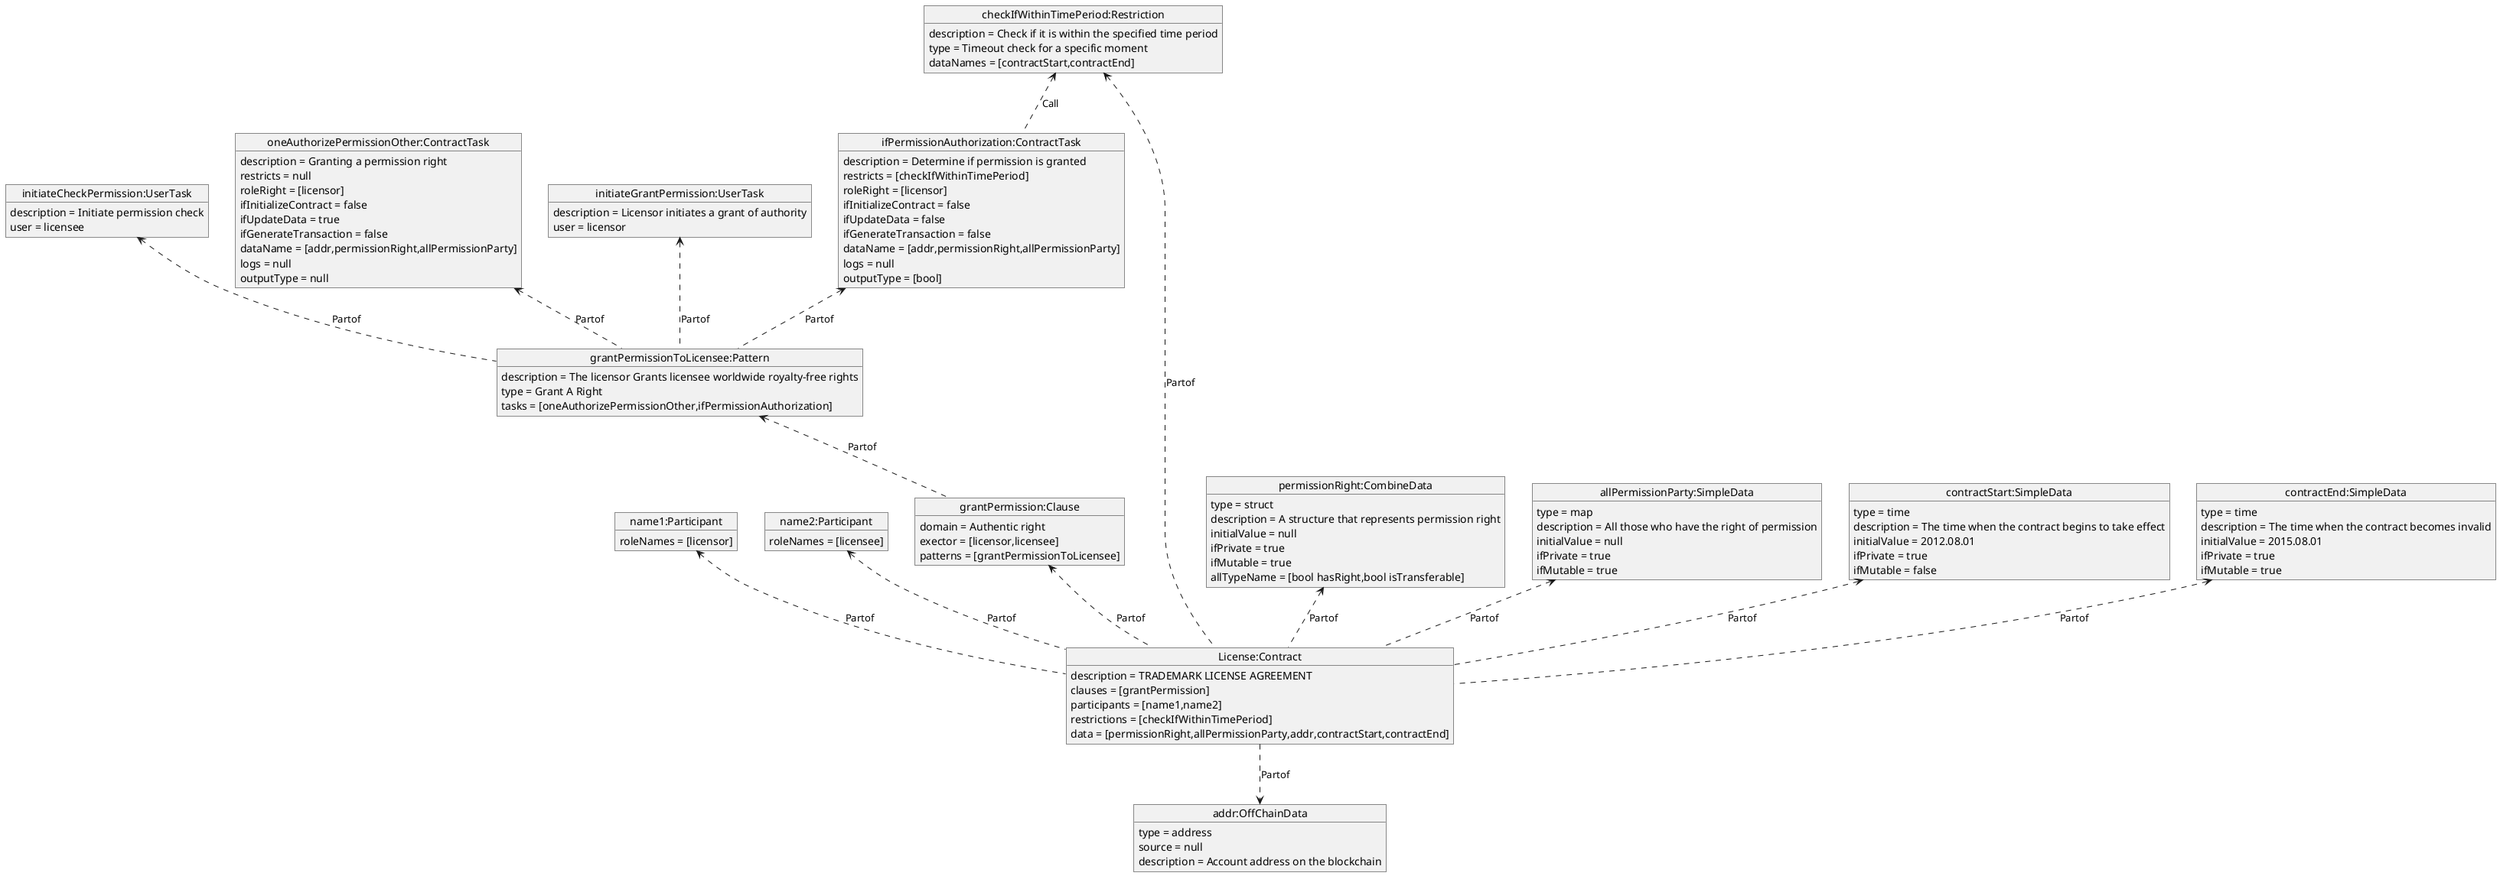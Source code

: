 @startuml
'https://plantuml.com/object-diagram
object "License:Contract" as o1
o1 : description = TRADEMARK LICENSE AGREEMENT
o1 : clauses = [grantPermission]
o1 : participants = [name1,name2]
o1 : restrictions = [checkIfWithinTimePeriod]
o1 : data = [permissionRight,allPermissionParty,addr,contractStart,contractEnd]
object "name1:Participant" as o2
o2 : roleNames = [licensor]
o2<..o1 : Partof
object "name2:Participant" as o3
o3 : roleNames = [licensee]
o3<..o1 : Partof
object "grantPermission:Clause" as o4
o4 : domain = Authentic right
o4 : exector = [licensor,licensee]
o4 : patterns = [grantPermissionToLicensee]
o4<..o1 : Partof
object "grantPermissionToLicensee:Pattern" as o5
o5 : description = The licensor Grants licensee worldwide royalty-free rights
o5 : type = Grant A Right
o5 : tasks = [oneAuthorizePermissionOther,ifPermissionAuthorization]
o5<..o4 : Partof
object "initiateGrantPermission:UserTask" as o9
o9 : description = Licensor initiates a grant of authority
o9 : user = licensor
o9<..o5 : Partof
object "initiateCheckPermission:UserTask" as o10
o10 : description = Initiate permission check
o10 : user = licensee
o10<..o5 : Partof
object "oneAuthorizePermissionOther:ContractTask" as o6
o6 : description = Granting a permission right
o6 : restricts = null
o6 : roleRight = [licensor]
o6 : ifInitializeContract = false
o6 : ifUpdateData = true
o6 : ifGenerateTransaction = false
o6 : dataName = [addr,permissionRight,allPermissionParty]
o6 : logs = null
o6 : outputType = null
o6<..o5 : Partof
object "ifPermissionAuthorization:ContractTask" as o7
o7 : description = Determine if permission is granted
o7 : restricts = [checkIfWithinTimePeriod]
o7 : roleRight = [licensor]
o7 : ifInitializeContract = false
o7 : ifUpdateData = false
o7 : ifGenerateTransaction = false
o7 : dataName = [addr,permissionRight,allPermissionParty]
o7 : logs = null
o7 : outputType = [bool]
o7<..o5 : Partof
object "checkIfWithinTimePeriod:Restriction" as o8
o8 : description = Check if it is within the specified time period
o8 : type = Timeout check for a specific moment
o8 : dataNames = [contractStart,contractEnd]
o8<..o7 : Call
o8<..o1 : Partof
object "addr:OffChainData" as o63
o63 : type = address
o63 : source = null
o63 : description = Account address on the blockchain
o1..>o63 : Partof
object "permissionRight:CombineData" as o65
o65 : type = struct
o65 : description = A structure that represents permission right
o65 : initialValue = null
o65 : ifPrivate = true
o65 : ifMutable = true
o65 : allTypeName = [bool hasRight,bool isTransferable]
o65<..o1 : Partof
object "allPermissionParty:SimpleData" as o66
o66 : type = map
o66 : description = All those who have the right of permission
o66 : initialValue = null
o66 : ifPrivate = true
o66 : ifMutable = true
o66<..o1 : Partof
object "contractStart:SimpleData" as o67
o67 : type = time
o67 : description = The time when the contract begins to take effect
o67 : initialValue = 2012.08.01
o67 : ifPrivate = true
o67 : ifMutable = false
o67<..o1 : Partof
object "contractEnd:SimpleData" as o68
o68 : type = time
o68 : description = The time when the contract becomes invalid
o68 : initialValue = 2015.08.01
o68 : ifPrivate = true
o68 : ifMutable = true
o68<..o1 : Partof
@enduml
